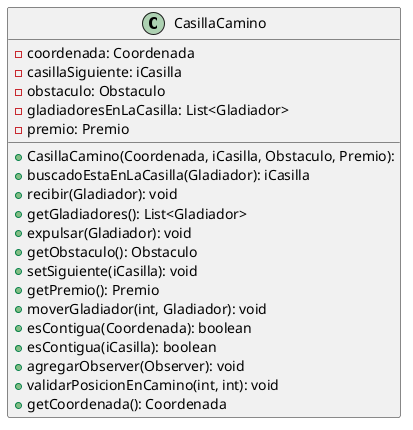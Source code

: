 @startuml
skinparam linetype ortho

class CasillaCamino {
  + CasillaCamino(Coordenada, iCasilla, Obstaculo, Premio):
  - coordenada: Coordenada
  - casillaSiguiente: iCasilla
  - obstaculo: Obstaculo
  - gladiadoresEnLaCasilla: List<Gladiador>
  - premio: Premio
  + buscadoEstaEnLaCasilla(Gladiador): iCasilla
  + recibir(Gladiador): void
  + getGladiadores(): List<Gladiador>
  + expulsar(Gladiador): void
  + getObstaculo(): Obstaculo
  + setSiguiente(iCasilla): void
  + getPremio(): Premio
  + moverGladiador(int, Gladiador): void
  + esContigua(Coordenada): boolean
  + esContigua(iCasilla): boolean
  + agregarObserver(Observer): void
  + validarPosicionEnCamino(int, int): void
  + getCoordenada(): Coordenada
}

@enduml
